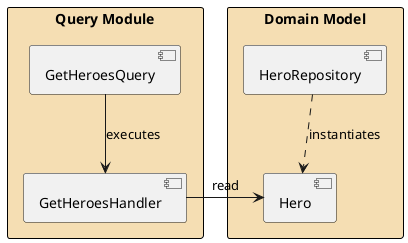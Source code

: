 @startuml
skinparam rectangle {
  BackgroundColor Wheat
  BorderColor Black
}

' Command Handlers
rectangle "Query Module" {
  [GetHeroesQuery] as GHC
  [GetHeroesHandler] as GHHandler

  GHC -down-> GHHandler : executes
}


' Models and Repositories
rectangle "Domain Model" {
  [Hero] as HeroModel
  [HeroRepository] as HRepo

  GHHandler -> HeroModel : read
  HRepo ..> HeroModel : instantiates
}


@enduml
